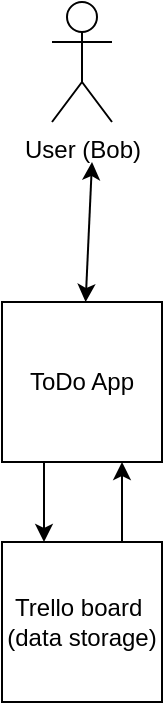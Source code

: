 <mxfile version="20.2.7" type="device"><diagram id="0N5OoB4LaWjA5eeaF8Cr" name="Page-1"><mxGraphModel dx="1422" dy="794" grid="1" gridSize="10" guides="1" tooltips="1" connect="1" arrows="1" fold="1" page="1" pageScale="1" pageWidth="827" pageHeight="1169" math="0" shadow="0"><root><mxCell id="0"/><mxCell id="1" parent="0"/><mxCell id="S8Zp5OoWf2RJNc8T9-0M-1" value="User (Bob)" style="shape=umlActor;verticalLabelPosition=bottom;verticalAlign=top;html=1;outlineConnect=0;" vertex="1" parent="1"><mxGeometry x="240" y="50" width="30" height="60" as="geometry"/></mxCell><mxCell id="S8Zp5OoWf2RJNc8T9-0M-2" value="ToDo App" style="whiteSpace=wrap;html=1;aspect=fixed;" vertex="1" parent="1"><mxGeometry x="215" y="200" width="80" height="80" as="geometry"/></mxCell><mxCell id="S8Zp5OoWf2RJNc8T9-0M-3" value="Trello board&amp;nbsp; (data storage)" style="whiteSpace=wrap;html=1;aspect=fixed;" vertex="1" parent="1"><mxGeometry x="215" y="320" width="80" height="80" as="geometry"/></mxCell><mxCell id="S8Zp5OoWf2RJNc8T9-0M-5" value="" style="endArrow=classic;html=1;rounded=0;exitX=0.5;exitY=1;exitDx=0;exitDy=0;" edge="1" parent="1"><mxGeometry width="50" height="50" relative="1" as="geometry"><mxPoint x="236" y="280" as="sourcePoint"/><mxPoint x="236" y="320" as="targetPoint"/></mxGeometry></mxCell><mxCell id="S8Zp5OoWf2RJNc8T9-0M-6" value="" style="endArrow=classic;html=1;rounded=0;exitX=0.75;exitY=0;exitDx=0;exitDy=0;entryX=0.75;entryY=1;entryDx=0;entryDy=0;" edge="1" parent="1" source="S8Zp5OoWf2RJNc8T9-0M-3" target="S8Zp5OoWf2RJNc8T9-0M-2"><mxGeometry width="50" height="50" relative="1" as="geometry"><mxPoint x="390" y="430" as="sourcePoint"/><mxPoint x="440" y="380" as="targetPoint"/></mxGeometry></mxCell><mxCell id="S8Zp5OoWf2RJNc8T9-0M-7" value="" style="endArrow=classic;startArrow=classic;html=1;rounded=0;" edge="1" parent="1" source="S8Zp5OoWf2RJNc8T9-0M-2"><mxGeometry width="50" height="50" relative="1" as="geometry"><mxPoint x="390" y="420" as="sourcePoint"/><mxPoint x="260" y="130" as="targetPoint"/></mxGeometry></mxCell></root></mxGraphModel></diagram></mxfile>